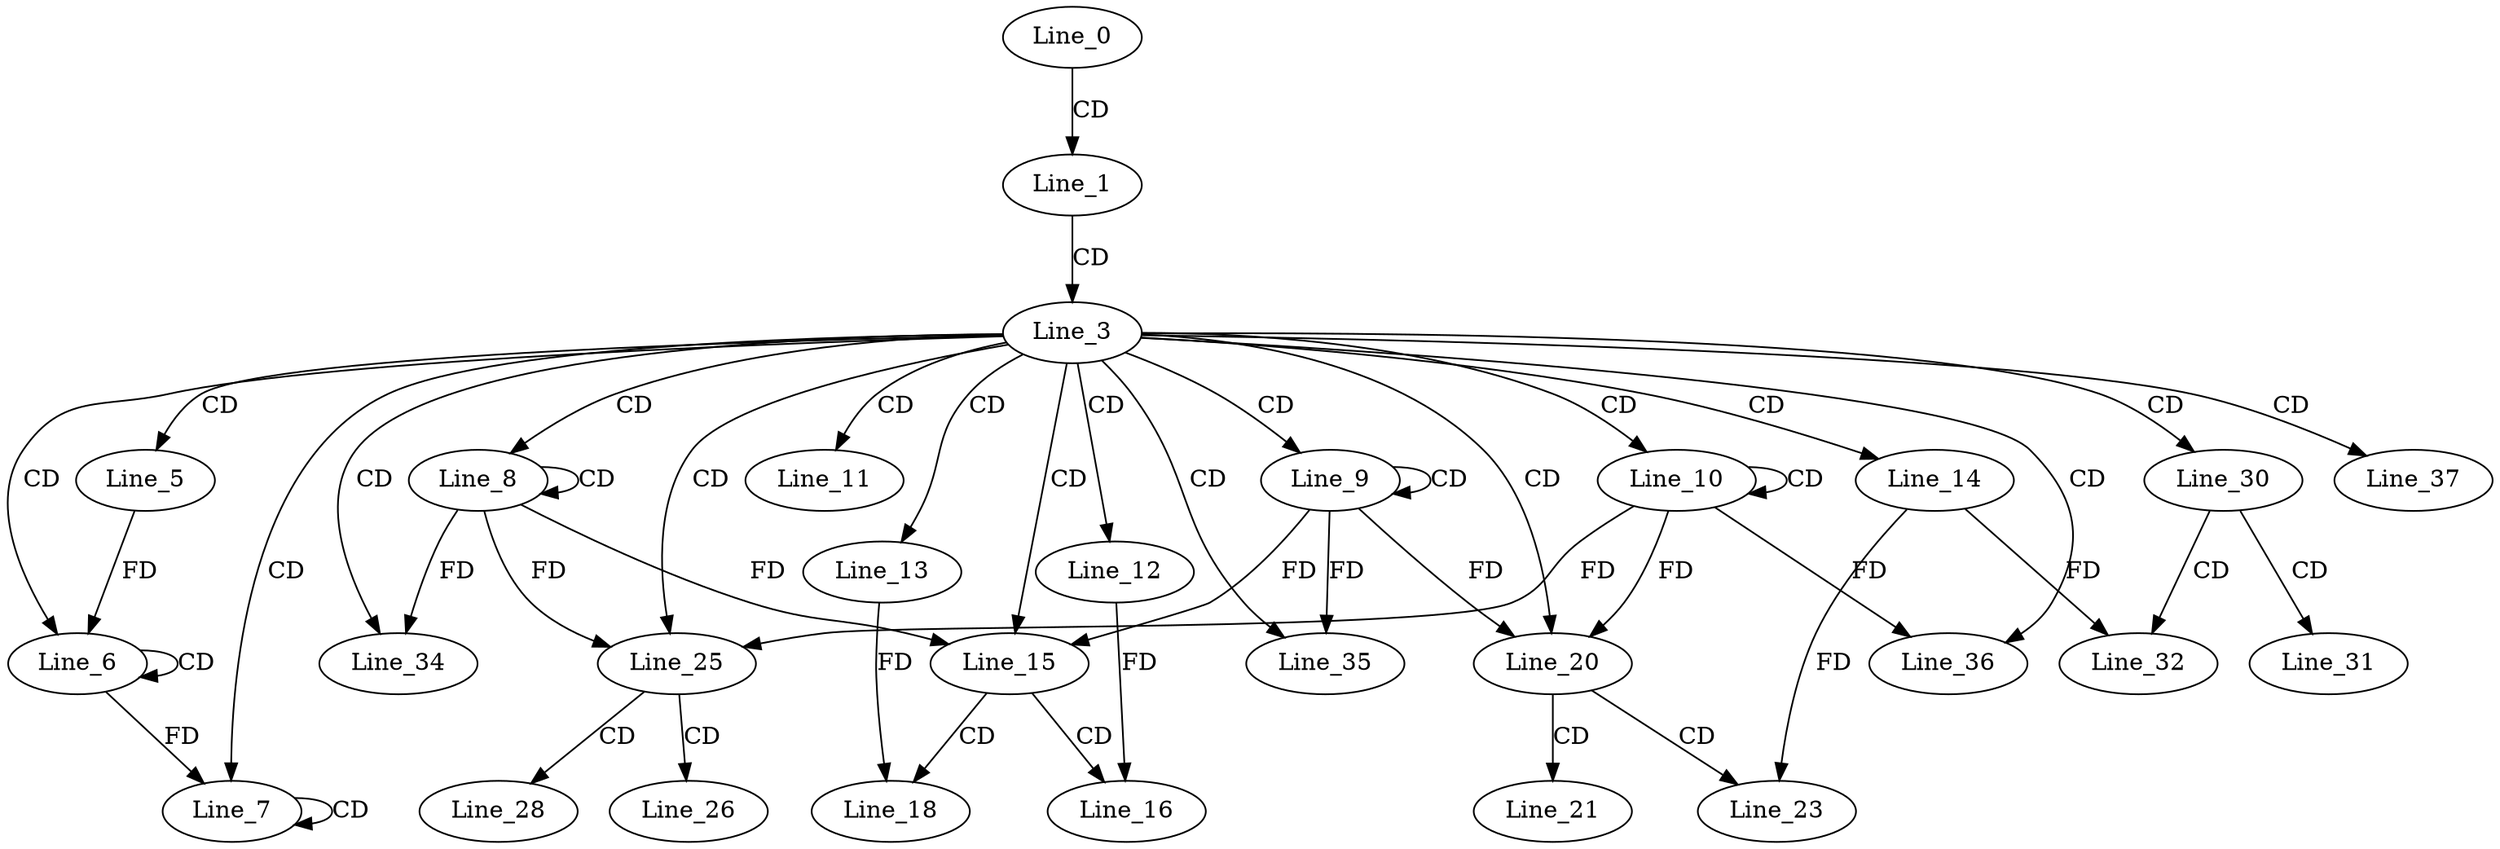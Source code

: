 digraph G {
  Line_0;
  Line_1;
  Line_3;
  Line_5;
  Line_6;
  Line_6;
  Line_7;
  Line_7;
  Line_8;
  Line_8;
  Line_9;
  Line_9;
  Line_10;
  Line_10;
  Line_11;
  Line_12;
  Line_13;
  Line_14;
  Line_15;
  Line_16;
  Line_18;
  Line_20;
  Line_21;
  Line_23;
  Line_25;
  Line_26;
  Line_28;
  Line_30;
  Line_31;
  Line_32;
  Line_34;
  Line_35;
  Line_36;
  Line_37;
  Line_0 -> Line_1 [ label="CD" ];
  Line_1 -> Line_3 [ label="CD" ];
  Line_3 -> Line_5 [ label="CD" ];
  Line_3 -> Line_6 [ label="CD" ];
  Line_6 -> Line_6 [ label="CD" ];
  Line_5 -> Line_6 [ label="FD" ];
  Line_3 -> Line_7 [ label="CD" ];
  Line_7 -> Line_7 [ label="CD" ];
  Line_6 -> Line_7 [ label="FD" ];
  Line_3 -> Line_8 [ label="CD" ];
  Line_8 -> Line_8 [ label="CD" ];
  Line_3 -> Line_9 [ label="CD" ];
  Line_9 -> Line_9 [ label="CD" ];
  Line_3 -> Line_10 [ label="CD" ];
  Line_10 -> Line_10 [ label="CD" ];
  Line_3 -> Line_11 [ label="CD" ];
  Line_3 -> Line_12 [ label="CD" ];
  Line_3 -> Line_13 [ label="CD" ];
  Line_3 -> Line_14 [ label="CD" ];
  Line_3 -> Line_15 [ label="CD" ];
  Line_8 -> Line_15 [ label="FD" ];
  Line_9 -> Line_15 [ label="FD" ];
  Line_15 -> Line_16 [ label="CD" ];
  Line_12 -> Line_16 [ label="FD" ];
  Line_15 -> Line_18 [ label="CD" ];
  Line_13 -> Line_18 [ label="FD" ];
  Line_3 -> Line_20 [ label="CD" ];
  Line_9 -> Line_20 [ label="FD" ];
  Line_10 -> Line_20 [ label="FD" ];
  Line_20 -> Line_21 [ label="CD" ];
  Line_20 -> Line_23 [ label="CD" ];
  Line_14 -> Line_23 [ label="FD" ];
  Line_3 -> Line_25 [ label="CD" ];
  Line_10 -> Line_25 [ label="FD" ];
  Line_8 -> Line_25 [ label="FD" ];
  Line_25 -> Line_26 [ label="CD" ];
  Line_25 -> Line_28 [ label="CD" ];
  Line_3 -> Line_30 [ label="CD" ];
  Line_30 -> Line_31 [ label="CD" ];
  Line_30 -> Line_32 [ label="CD" ];
  Line_14 -> Line_32 [ label="FD" ];
  Line_3 -> Line_34 [ label="CD" ];
  Line_8 -> Line_34 [ label="FD" ];
  Line_3 -> Line_35 [ label="CD" ];
  Line_9 -> Line_35 [ label="FD" ];
  Line_3 -> Line_36 [ label="CD" ];
  Line_10 -> Line_36 [ label="FD" ];
  Line_3 -> Line_37 [ label="CD" ];
}
